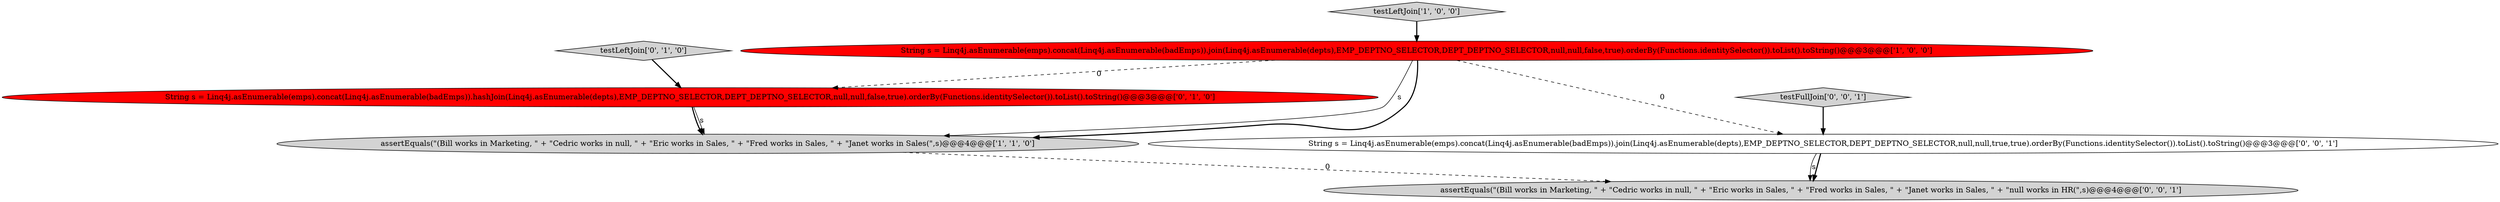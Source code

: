 digraph {
2 [style = filled, label = "testLeftJoin['1', '0', '0']", fillcolor = lightgray, shape = diamond image = "AAA0AAABBB1BBB"];
1 [style = filled, label = "assertEquals(\"(Bill works in Marketing, \" + \"Cedric works in null, \" + \"Eric works in Sales, \" + \"Fred works in Sales, \" + \"Janet works in Sales(\",s)@@@4@@@['1', '1', '0']", fillcolor = lightgray, shape = ellipse image = "AAA0AAABBB1BBB"];
0 [style = filled, label = "String s = Linq4j.asEnumerable(emps).concat(Linq4j.asEnumerable(badEmps)).join(Linq4j.asEnumerable(depts),EMP_DEPTNO_SELECTOR,DEPT_DEPTNO_SELECTOR,null,null,false,true).orderBy(Functions.identitySelector()).toList().toString()@@@3@@@['1', '0', '0']", fillcolor = red, shape = ellipse image = "AAA1AAABBB1BBB"];
7 [style = filled, label = "testFullJoin['0', '0', '1']", fillcolor = lightgray, shape = diamond image = "AAA0AAABBB3BBB"];
6 [style = filled, label = "assertEquals(\"(Bill works in Marketing, \" + \"Cedric works in null, \" + \"Eric works in Sales, \" + \"Fred works in Sales, \" + \"Janet works in Sales, \" + \"null works in HR(\",s)@@@4@@@['0', '0', '1']", fillcolor = lightgray, shape = ellipse image = "AAA0AAABBB3BBB"];
3 [style = filled, label = "String s = Linq4j.asEnumerable(emps).concat(Linq4j.asEnumerable(badEmps)).hashJoin(Linq4j.asEnumerable(depts),EMP_DEPTNO_SELECTOR,DEPT_DEPTNO_SELECTOR,null,null,false,true).orderBy(Functions.identitySelector()).toList().toString()@@@3@@@['0', '1', '0']", fillcolor = red, shape = ellipse image = "AAA1AAABBB2BBB"];
5 [style = filled, label = "String s = Linq4j.asEnumerable(emps).concat(Linq4j.asEnumerable(badEmps)).join(Linq4j.asEnumerable(depts),EMP_DEPTNO_SELECTOR,DEPT_DEPTNO_SELECTOR,null,null,true,true).orderBy(Functions.identitySelector()).toList().toString()@@@3@@@['0', '0', '1']", fillcolor = white, shape = ellipse image = "AAA0AAABBB3BBB"];
4 [style = filled, label = "testLeftJoin['0', '1', '0']", fillcolor = lightgray, shape = diamond image = "AAA0AAABBB2BBB"];
4->3 [style = bold, label=""];
0->1 [style = solid, label="s"];
7->5 [style = bold, label=""];
2->0 [style = bold, label=""];
3->1 [style = solid, label="s"];
0->3 [style = dashed, label="0"];
5->6 [style = bold, label=""];
3->1 [style = bold, label=""];
0->5 [style = dashed, label="0"];
5->6 [style = solid, label="s"];
0->1 [style = bold, label=""];
1->6 [style = dashed, label="0"];
}
